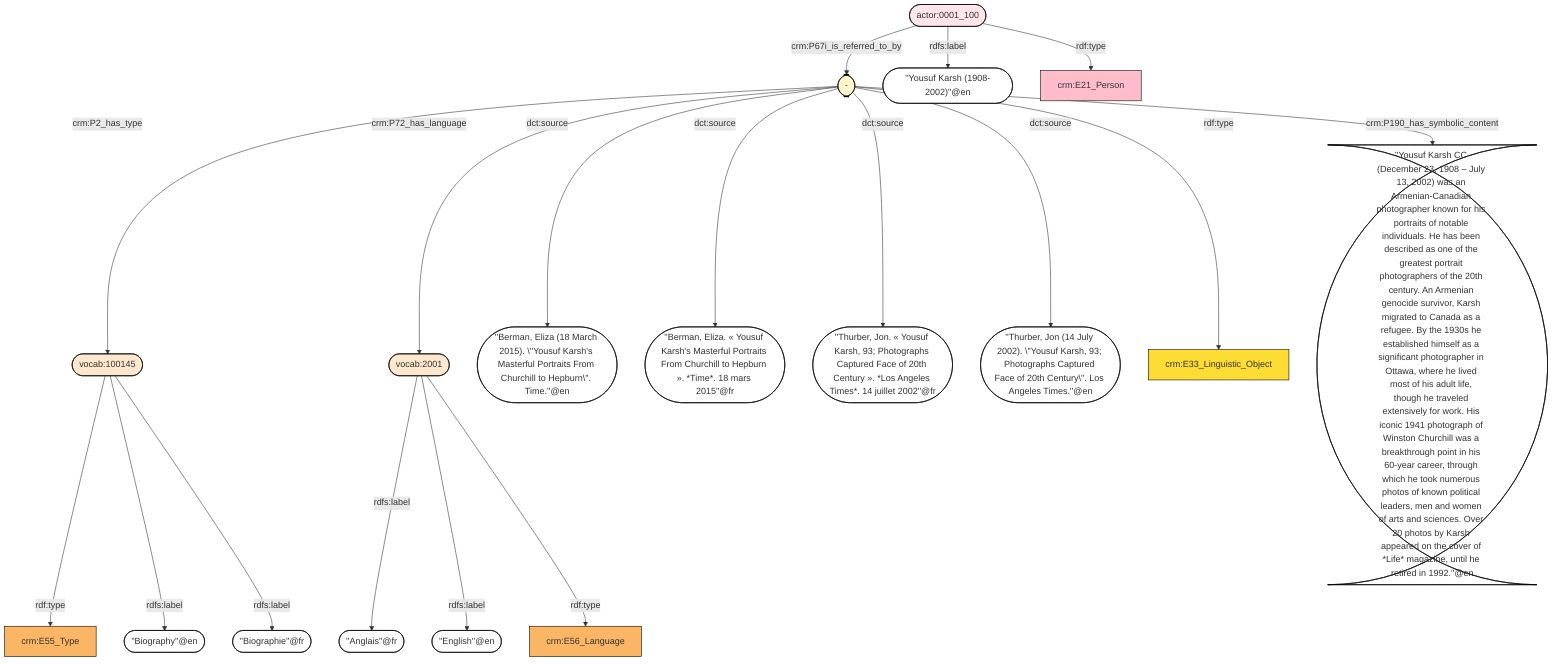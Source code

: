 graph TD
classDef Literal fill:#ffffff,stroke:#000000;
classDef Literal_URI fill:,stroke:;
classDef E1_CRM_Entity fill:#ffffff,stroke:#000000;
classDef E1_CRM_Entity_URI fill:#ffffff,stroke:#000000;
classDef E2_Temporal_Entity fill:#82c3ec,stroke:#000000;
classDef E2_Temporal_Entity_URI fill:#d2e9f9,stroke:#000000;
classDef E55_Type fill:#fab565,stroke:#000000;
classDef E55_Type_URI fill:#fde7ce,stroke:#000000;
classDef E52_Time-Span fill:#86bcc8,stroke:#000000;
classDef E52_Time-Span_URI fill:#dcebef,stroke:#000000;
classDef E41_Appellation fill:#fef3ba,stroke:#000000;
classDef E41_Appellation_URI fill:#fffae6,stroke:#000000;
classDef E53_Place fill:#94cc7d,stroke:#000000;
classDef E53_Place_URI fill:#e1f1da,stroke:#000000;
classDef E77_Persistent_Item fill:#ffffff,stroke:#000000;
classDef E77_Persistent_Item_URI fill:#ffffff,stroke:#000000;
classDef E28_Conceptual_Object fill:#fddc34,stroke:#000000;
classDef E28_Conceptual_Object_URI fill:#fef6cd,stroke:#000000;
classDef E18_Physical_Thing fill:#e1ba9c,stroke:#000000;
classDef E18_Physical_Thing_URI fill:#f3e5d8,stroke:#000000;
classDef E39_Actor fill:#ffbdca,stroke:#000000;
classDef E39_Actor_URI fill:#ffe6eb,stroke:#000000;
classDef PC0_Typed_CRM_Property fill:#cc80ff,stroke:#000000;
classDef PC0_Typed_CRM_Property_URI fill:#ebccff,stroke:#000000;
classDef Multi fill:#cccccc,stroke:#000000;
classDef Multi_URI fill:#cccccc,stroke:#000000;
0(["-"]) -->|crm:P2_has_type| 1(["vocab:100145"])
2(["vocab:2001"]) -->|rdfs:label| 3(["''Anglais''@fr"]):::Literal
0(["-"]) -->|dct:source| 4(["''Berman, Eliza (18 March 2015). \''Yousuf Karsh's Masterful Portraits From Churchill to Hepburn\''. Time.''@en"]):::Literal
5(["actor:0001_100"]) -->|crm:P67i_is_referred_to_by| 0(["-"])
2(["vocab:2001"]) -->|rdfs:label| 6(["''English''@en"]):::Literal
0(["-"]) -->|crm:P72_has_language| 2(["vocab:2001"])
5(["actor:0001_100"]) -->|rdfs:label| 7(["''Yousuf Karsh (1908-2002)''@en"]):::Literal
0(["-"]) -->|dct:source| 8(["''Berman, Eliza. « Yousuf Karsh's Masterful Portraits From Churchill to Hepburn ». *Time*. 18 mars 2015''@fr"]):::Literal
5(["actor:0001_100"]):::E39_Actor_URI -->|rdf:type| 9["crm:E21_Person"]:::E39_Actor
0(["-"]) -->|dct:source| 10(["''Thurber, Jon. « Yousuf Karsh, 93; Photographs Captured Face of 20th Century ». *Los Angeles Times*. 14 juillet 2002''@fr"]):::Literal
2(["vocab:2001"]):::E55_Type_URI -->|rdf:type| 11["crm:E56_Language"]:::E55_Type
0(["-"]) -->|dct:source| 12(["''Thurber, Jon (14 July 2002). \''Yousuf Karsh, 93; Photographs Captured Face of 20th Century\''. Los Angeles Times.''@en"]):::Literal
0(["-"]):::E28_Conceptual_Object_URI -->|rdf:type| 13["crm:E33_Linguistic_Object"]:::E28_Conceptual_Object
1(["vocab:100145"]):::E55_Type_URI -->|rdf:type| 14["crm:E55_Type"]:::E55_Type
1(["vocab:100145"]) -->|rdfs:label| 15(["''Biography''@en"]):::Literal
1(["vocab:100145"]) -->|rdfs:label| 16(["''Biographie''@fr"]):::Literal
0(["-"]) -->|crm:P190_has_symbolic_content| 17(["''Yousuf Karsh CC (December 23, 1908 – July 13, 2002) was an Armenian-Canadian photographer known for his portraits of notable individuals. He has been described as one of the greatest portrait photographers of the 20th century. An Armenian genocide survivor, Karsh migrated to Canada as a refugee. By the 1930s he established himself as a significant photographer in Ottawa, where he lived most of his adult life, though he traveled extensively for work. His iconic 1941 photograph of Winston Churchill was a breakthrough point in his 60-year career, through which he took numerous photos of known political leaders, men and women of arts and sciences. Over 20 photos by Karsh appeared on the cover of *Life* magazine, until he retired in 1992.''@en"]):::Literal